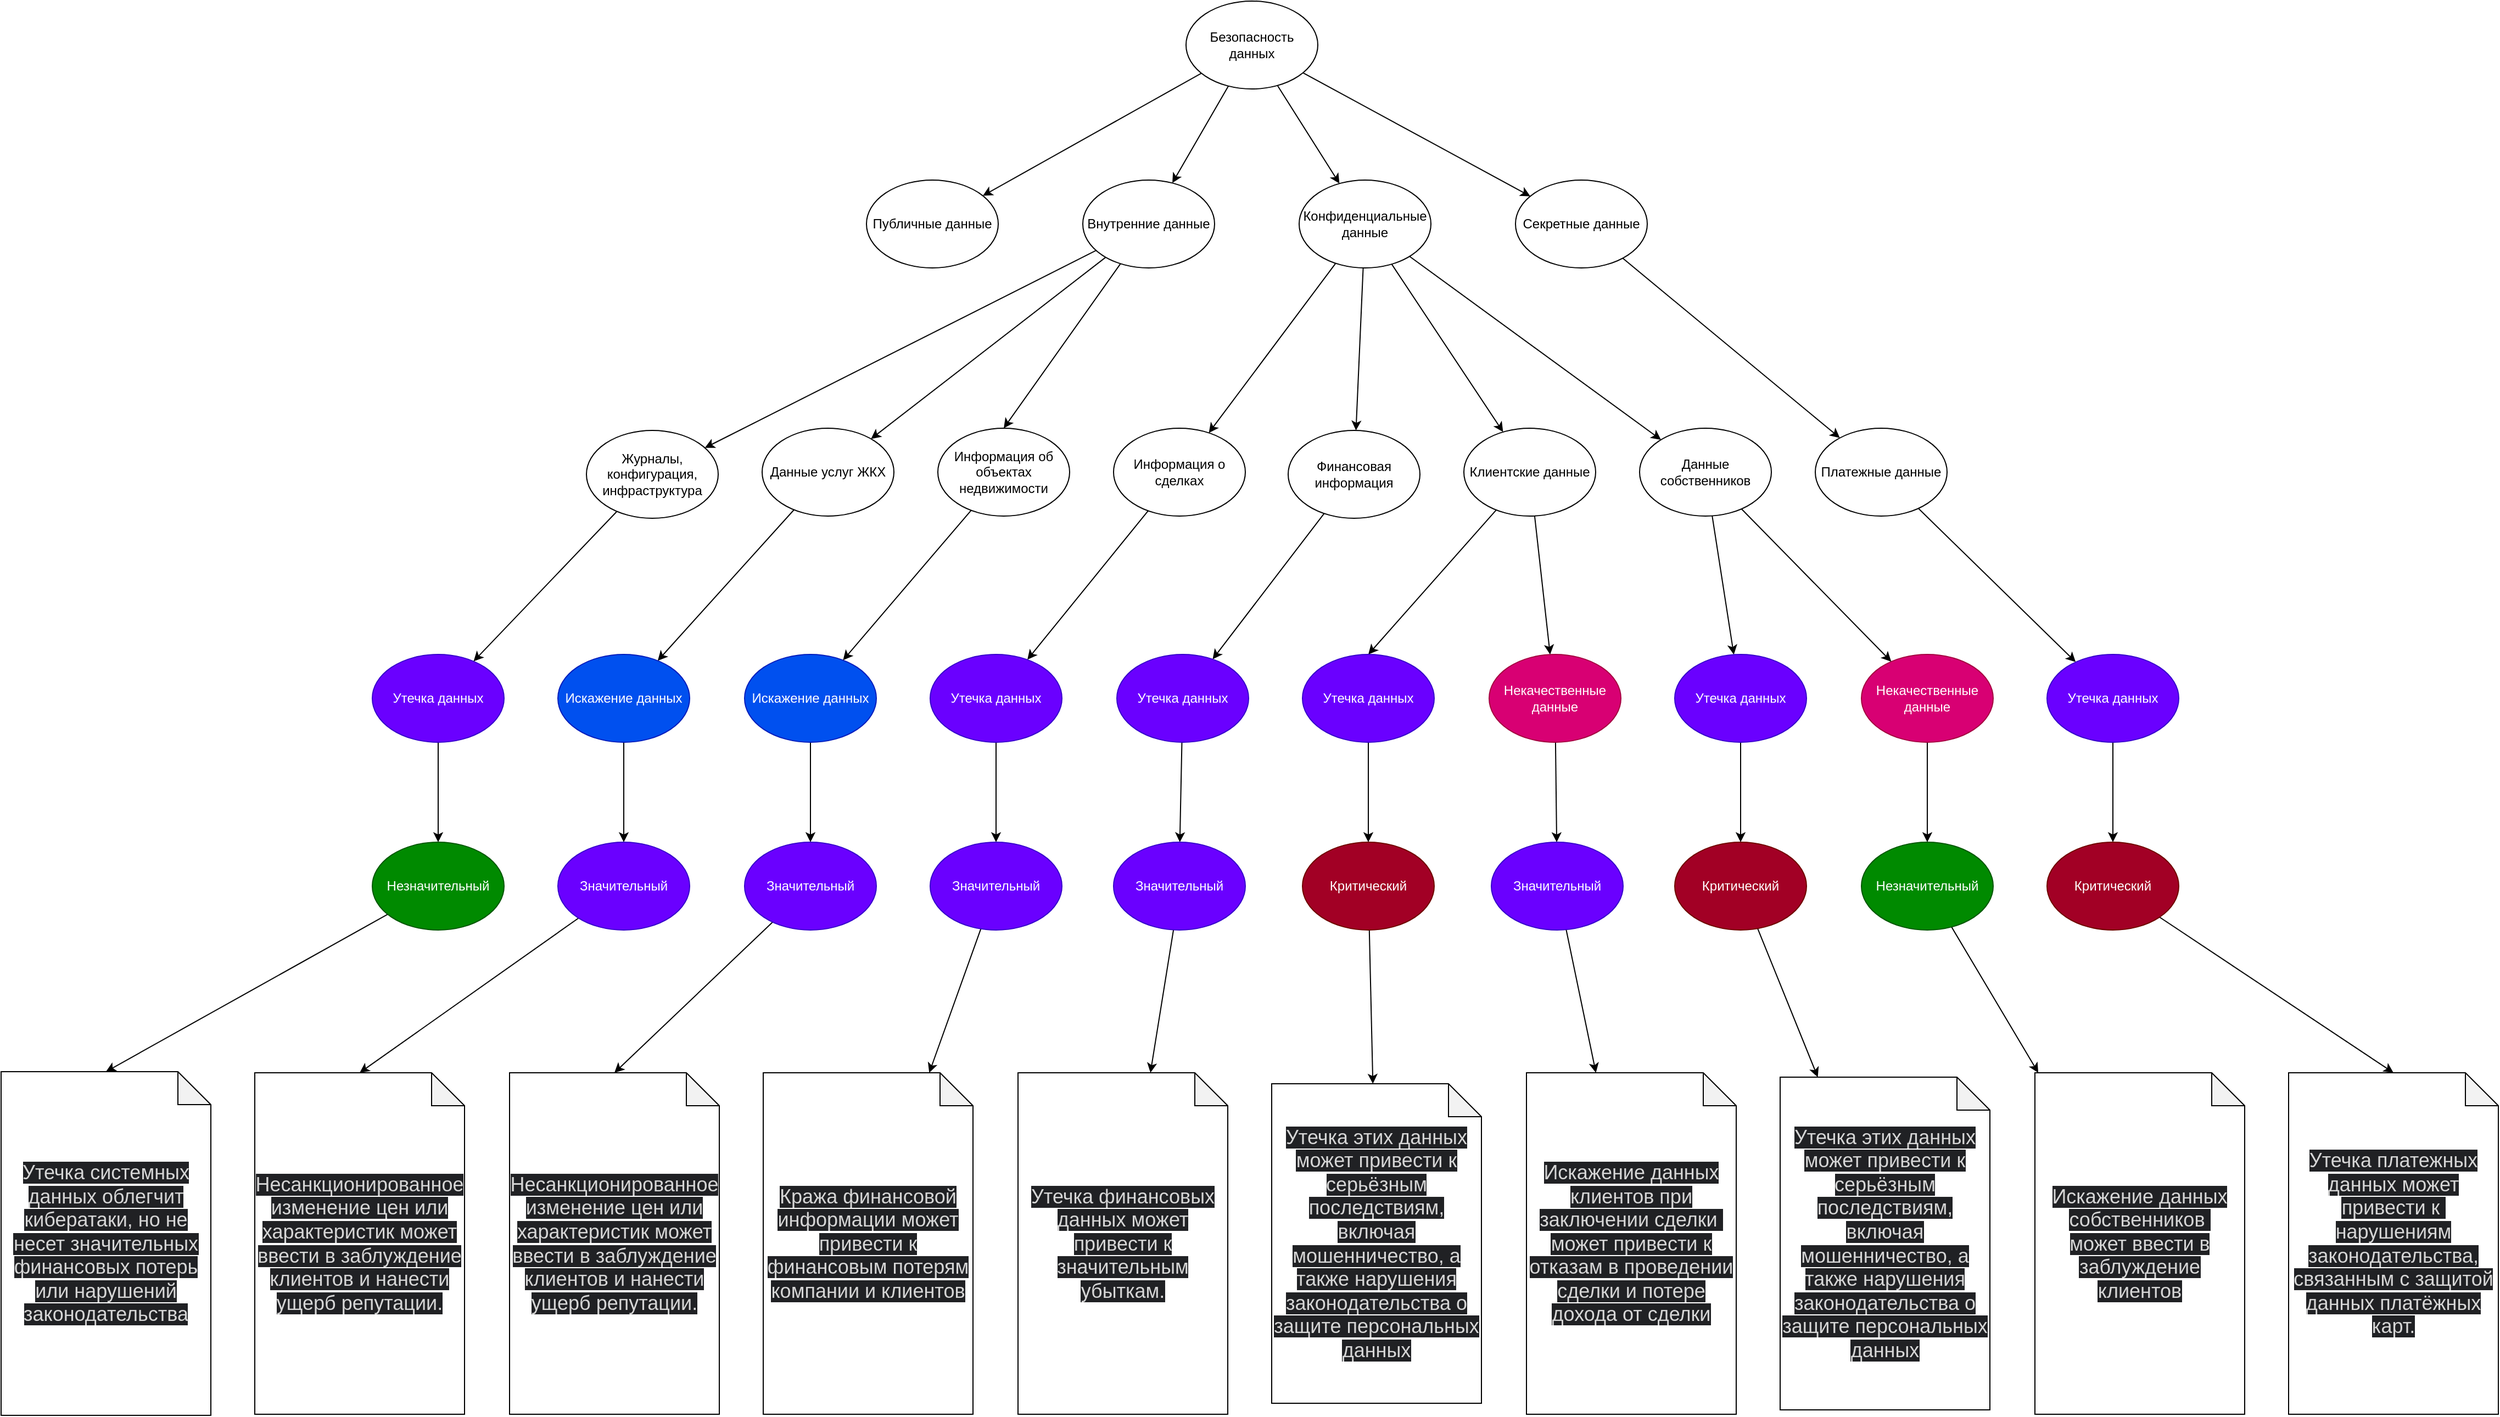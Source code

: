 <mxfile border="50" scale="3" compressed="false" locked="false" version="24.7.17">
  <diagram name="Blank" id="YmL12bMKpDGza6XwsDPr">
    <mxGraphModel dx="3284" dy="2010" grid="0" gridSize="10" guides="1" tooltips="1" connect="1" arrows="1" fold="1" page="0" pageScale="1" pageWidth="827" pageHeight="1169" background="none" math="1" shadow="0">
      <root>
        <mxCell id="X5NqExCQtvZxIxQ7pmgY-0" />
        <mxCell id="1" parent="X5NqExCQtvZxIxQ7pmgY-0" />
        <mxCell id="iUF3AZ4xDHUMgEFbk4HD-5" style="rounded=0;orthogonalLoop=1;jettySize=auto;html=1;" parent="1" source="iUF3AZ4xDHUMgEFbk4HD-4" target="iUF3AZ4xDHUMgEFbk4HD-8" edge="1">
          <mxGeometry relative="1" as="geometry">
            <mxPoint x="279" y="98.412" as="targetPoint" />
          </mxGeometry>
        </mxCell>
        <mxCell id="iUF3AZ4xDHUMgEFbk4HD-11" value="" style="rounded=0;orthogonalLoop=1;jettySize=auto;html=1;" parent="1" source="iUF3AZ4xDHUMgEFbk4HD-4" target="iUF3AZ4xDHUMgEFbk4HD-9" edge="1">
          <mxGeometry relative="1" as="geometry" />
        </mxCell>
        <mxCell id="iUF3AZ4xDHUMgEFbk4HD-13" value="" style="rounded=0;orthogonalLoop=1;jettySize=auto;html=1;" parent="1" source="iUF3AZ4xDHUMgEFbk4HD-4" target="iUF3AZ4xDHUMgEFbk4HD-12" edge="1">
          <mxGeometry relative="1" as="geometry" />
        </mxCell>
        <mxCell id="iUF3AZ4xDHUMgEFbk4HD-15" value="" style="rounded=0;orthogonalLoop=1;jettySize=auto;html=1;" parent="1" source="iUF3AZ4xDHUMgEFbk4HD-4" target="iUF3AZ4xDHUMgEFbk4HD-14" edge="1">
          <mxGeometry relative="1" as="geometry" />
        </mxCell>
        <mxCell id="iUF3AZ4xDHUMgEFbk4HD-4" value="Безопасность данных" style="ellipse;whiteSpace=wrap;html=1;" parent="1" vertex="1">
          <mxGeometry x="377" y="-40" width="120" height="80" as="geometry" />
        </mxCell>
        <mxCell id="iUF3AZ4xDHUMgEFbk4HD-8" value="Публичные данные" style="ellipse;whiteSpace=wrap;html=1;" parent="1" vertex="1">
          <mxGeometry x="86" y="123.002" width="120" height="80" as="geometry" />
        </mxCell>
        <mxCell id="L0yhtiMxKiU-OxAI1r1Y-7" style="rounded=0;orthogonalLoop=1;jettySize=auto;html=1;" edge="1" parent="1" source="iUF3AZ4xDHUMgEFbk4HD-9" target="L0yhtiMxKiU-OxAI1r1Y-6">
          <mxGeometry relative="1" as="geometry" />
        </mxCell>
        <mxCell id="L0yhtiMxKiU-OxAI1r1Y-9" style="rounded=0;orthogonalLoop=1;jettySize=auto;html=1;entryX=0.5;entryY=0;entryDx=0;entryDy=0;" edge="1" parent="1" source="iUF3AZ4xDHUMgEFbk4HD-9" target="L0yhtiMxKiU-OxAI1r1Y-8">
          <mxGeometry relative="1" as="geometry" />
        </mxCell>
        <mxCell id="L0yhtiMxKiU-OxAI1r1Y-15" style="rounded=0;orthogonalLoop=1;jettySize=auto;html=1;" edge="1" parent="1" source="iUF3AZ4xDHUMgEFbk4HD-9" target="L0yhtiMxKiU-OxAI1r1Y-14">
          <mxGeometry relative="1" as="geometry" />
        </mxCell>
        <mxCell id="iUF3AZ4xDHUMgEFbk4HD-9" value="Внутренние данные" style="ellipse;whiteSpace=wrap;html=1;" parent="1" vertex="1">
          <mxGeometry x="283" y="123" width="120" height="80" as="geometry" />
        </mxCell>
        <mxCell id="wKMJWpAbcCPycHeCVbr1-2" value="" style="rounded=0;orthogonalLoop=1;jettySize=auto;html=1;" parent="1" source="iUF3AZ4xDHUMgEFbk4HD-12" target="wKMJWpAbcCPycHeCVbr1-1" edge="1">
          <mxGeometry relative="1" as="geometry" />
        </mxCell>
        <mxCell id="wKMJWpAbcCPycHeCVbr1-7" value="" style="rounded=0;orthogonalLoop=1;jettySize=auto;html=1;" parent="1" source="iUF3AZ4xDHUMgEFbk4HD-12" target="wKMJWpAbcCPycHeCVbr1-6" edge="1">
          <mxGeometry relative="1" as="geometry" />
        </mxCell>
        <mxCell id="L0yhtiMxKiU-OxAI1r1Y-11" style="rounded=0;orthogonalLoop=1;jettySize=auto;html=1;" edge="1" parent="1" source="iUF3AZ4xDHUMgEFbk4HD-12" target="L0yhtiMxKiU-OxAI1r1Y-10">
          <mxGeometry relative="1" as="geometry" />
        </mxCell>
        <mxCell id="L0yhtiMxKiU-OxAI1r1Y-13" style="rounded=0;orthogonalLoop=1;jettySize=auto;html=1;" edge="1" parent="1" source="iUF3AZ4xDHUMgEFbk4HD-12" target="L0yhtiMxKiU-OxAI1r1Y-12">
          <mxGeometry relative="1" as="geometry" />
        </mxCell>
        <mxCell id="iUF3AZ4xDHUMgEFbk4HD-12" value="Конфиденциальные данные" style="ellipse;whiteSpace=wrap;html=1;" parent="1" vertex="1">
          <mxGeometry x="480" y="123" width="120" height="80" as="geometry" />
        </mxCell>
        <mxCell id="L0yhtiMxKiU-OxAI1r1Y-23" style="rounded=0;orthogonalLoop=1;jettySize=auto;html=1;" edge="1" parent="1" source="iUF3AZ4xDHUMgEFbk4HD-14" target="L0yhtiMxKiU-OxAI1r1Y-22">
          <mxGeometry relative="1" as="geometry" />
        </mxCell>
        <mxCell id="iUF3AZ4xDHUMgEFbk4HD-14" value="Секретные данные" style="ellipse;whiteSpace=wrap;html=1;" parent="1" vertex="1">
          <mxGeometry x="677" y="123" width="120" height="80" as="geometry" />
        </mxCell>
        <mxCell id="L0yhtiMxKiU-OxAI1r1Y-35" style="rounded=0;orthogonalLoop=1;jettySize=auto;html=1;" edge="1" parent="1" source="wKMJWpAbcCPycHeCVbr1-1" target="L0yhtiMxKiU-OxAI1r1Y-34">
          <mxGeometry relative="1" as="geometry" />
        </mxCell>
        <mxCell id="wKMJWpAbcCPycHeCVbr1-1" value="Информация о сделках" style="ellipse;whiteSpace=wrap;html=1;" parent="1" vertex="1">
          <mxGeometry x="311" y="349" width="120" height="80" as="geometry" />
        </mxCell>
        <mxCell id="L0yhtiMxKiU-OxAI1r1Y-20" style="rounded=0;orthogonalLoop=1;jettySize=auto;html=1;entryX=0.5;entryY=0;entryDx=0;entryDy=0;" edge="1" parent="1" source="wKMJWpAbcCPycHeCVbr1-6" target="L0yhtiMxKiU-OxAI1r1Y-19">
          <mxGeometry relative="1" as="geometry" />
        </mxCell>
        <mxCell id="L0yhtiMxKiU-OxAI1r1Y-39" style="rounded=0;orthogonalLoop=1;jettySize=auto;html=1;" edge="1" parent="1" source="wKMJWpAbcCPycHeCVbr1-6" target="L0yhtiMxKiU-OxAI1r1Y-38">
          <mxGeometry relative="1" as="geometry" />
        </mxCell>
        <mxCell id="wKMJWpAbcCPycHeCVbr1-6" value="Клиентские данные" style="ellipse;whiteSpace=wrap;html=1;" parent="1" vertex="1">
          <mxGeometry x="630" y="349" width="120" height="80" as="geometry" />
        </mxCell>
        <mxCell id="L0yhtiMxKiU-OxAI1r1Y-54" style="rounded=0;orthogonalLoop=1;jettySize=auto;html=1;" edge="1" parent="1" source="L0yhtiMxKiU-OxAI1r1Y-1" target="L0yhtiMxKiU-OxAI1r1Y-53">
          <mxGeometry relative="1" as="geometry" />
        </mxCell>
        <mxCell id="L0yhtiMxKiU-OxAI1r1Y-1" value="Утечка данных" style="ellipse;whiteSpace=wrap;html=1;fillColor=#6a00ff;fontColor=#ffffff;strokeColor=#3700CC;" vertex="1" parent="1">
          <mxGeometry x="-364" y="555" width="120" height="80" as="geometry" />
        </mxCell>
        <mxCell id="L0yhtiMxKiU-OxAI1r1Y-52" style="rounded=0;orthogonalLoop=1;jettySize=auto;html=1;" edge="1" parent="1" source="L0yhtiMxKiU-OxAI1r1Y-3" target="L0yhtiMxKiU-OxAI1r1Y-51">
          <mxGeometry relative="1" as="geometry" />
        </mxCell>
        <mxCell id="L0yhtiMxKiU-OxAI1r1Y-3" value="Искажение данных" style="ellipse;whiteSpace=wrap;html=1;fillColor=#0050ef;fontColor=#ffffff;strokeColor=#001DBC;" vertex="1" parent="1">
          <mxGeometry x="-25" y="555" width="120" height="80" as="geometry" />
        </mxCell>
        <mxCell id="L0yhtiMxKiU-OxAI1r1Y-45" style="rounded=0;orthogonalLoop=1;jettySize=auto;html=1;" edge="1" parent="1" source="L0yhtiMxKiU-OxAI1r1Y-4" target="L0yhtiMxKiU-OxAI1r1Y-43">
          <mxGeometry relative="1" as="geometry" />
        </mxCell>
        <mxCell id="L0yhtiMxKiU-OxAI1r1Y-4" value="Некачественные данные" style="ellipse;whiteSpace=wrap;html=1;fillColor=#d80073;fontColor=#ffffff;strokeColor=#A50040;" vertex="1" parent="1">
          <mxGeometry x="992" y="555" width="120" height="80" as="geometry" />
        </mxCell>
        <mxCell id="L0yhtiMxKiU-OxAI1r1Y-16" style="rounded=0;orthogonalLoop=1;jettySize=auto;html=1;" edge="1" parent="1" source="L0yhtiMxKiU-OxAI1r1Y-6" target="L0yhtiMxKiU-OxAI1r1Y-1">
          <mxGeometry relative="1" as="geometry" />
        </mxCell>
        <mxCell id="L0yhtiMxKiU-OxAI1r1Y-6" value="Журналы, конфигурация,&lt;div&gt;инфраструктура&lt;/div&gt;" style="ellipse;whiteSpace=wrap;html=1;" vertex="1" parent="1">
          <mxGeometry x="-169" y="351" width="120" height="80" as="geometry" />
        </mxCell>
        <mxCell id="L0yhtiMxKiU-OxAI1r1Y-18" style="rounded=0;orthogonalLoop=1;jettySize=auto;html=1;" edge="1" parent="1" source="L0yhtiMxKiU-OxAI1r1Y-8" target="L0yhtiMxKiU-OxAI1r1Y-3">
          <mxGeometry relative="1" as="geometry" />
        </mxCell>
        <mxCell id="L0yhtiMxKiU-OxAI1r1Y-8" value="Информация об объектах недвижимости" style="ellipse;whiteSpace=wrap;html=1;" vertex="1" parent="1">
          <mxGeometry x="151" y="349" width="120" height="80" as="geometry" />
        </mxCell>
        <mxCell id="L0yhtiMxKiU-OxAI1r1Y-25" style="rounded=0;orthogonalLoop=1;jettySize=auto;html=1;" edge="1" parent="1" source="L0yhtiMxKiU-OxAI1r1Y-10" target="L0yhtiMxKiU-OxAI1r1Y-24">
          <mxGeometry relative="1" as="geometry" />
        </mxCell>
        <mxCell id="L0yhtiMxKiU-OxAI1r1Y-10" value="Финансовая информация" style="ellipse;whiteSpace=wrap;html=1;" vertex="1" parent="1">
          <mxGeometry x="470" y="351" width="120" height="80" as="geometry" />
        </mxCell>
        <mxCell id="L0yhtiMxKiU-OxAI1r1Y-21" style="rounded=0;orthogonalLoop=1;jettySize=auto;html=1;" edge="1" parent="1" source="L0yhtiMxKiU-OxAI1r1Y-12" target="L0yhtiMxKiU-OxAI1r1Y-27">
          <mxGeometry relative="1" as="geometry" />
        </mxCell>
        <mxCell id="L0yhtiMxKiU-OxAI1r1Y-26" style="rounded=0;orthogonalLoop=1;jettySize=auto;html=1;" edge="1" parent="1" source="L0yhtiMxKiU-OxAI1r1Y-12" target="L0yhtiMxKiU-OxAI1r1Y-4">
          <mxGeometry relative="1" as="geometry" />
        </mxCell>
        <mxCell id="L0yhtiMxKiU-OxAI1r1Y-12" value="Данные собственников" style="ellipse;whiteSpace=wrap;html=1;" vertex="1" parent="1">
          <mxGeometry x="790" y="349" width="120" height="80" as="geometry" />
        </mxCell>
        <mxCell id="L0yhtiMxKiU-OxAI1r1Y-17" style="rounded=0;orthogonalLoop=1;jettySize=auto;html=1;" edge="1" parent="1" source="L0yhtiMxKiU-OxAI1r1Y-14" target="L0yhtiMxKiU-OxAI1r1Y-37">
          <mxGeometry relative="1" as="geometry" />
        </mxCell>
        <mxCell id="L0yhtiMxKiU-OxAI1r1Y-14" value="Данные услуг ЖКХ" style="ellipse;whiteSpace=wrap;html=1;" vertex="1" parent="1">
          <mxGeometry x="-9" y="349" width="120" height="80" as="geometry" />
        </mxCell>
        <mxCell id="L0yhtiMxKiU-OxAI1r1Y-59" style="rounded=0;orthogonalLoop=1;jettySize=auto;html=1;" edge="1" parent="1" source="L0yhtiMxKiU-OxAI1r1Y-19" target="L0yhtiMxKiU-OxAI1r1Y-58">
          <mxGeometry relative="1" as="geometry" />
        </mxCell>
        <mxCell id="L0yhtiMxKiU-OxAI1r1Y-19" value="Утечка данных" style="ellipse;whiteSpace=wrap;html=1;fillColor=#6a00ff;fontColor=#ffffff;strokeColor=#3700CC;" vertex="1" parent="1">
          <mxGeometry x="483" y="555" width="120" height="80" as="geometry" />
        </mxCell>
        <mxCell id="L0yhtiMxKiU-OxAI1r1Y-33" style="rounded=0;orthogonalLoop=1;jettySize=auto;html=1;" edge="1" parent="1" source="L0yhtiMxKiU-OxAI1r1Y-22" target="L0yhtiMxKiU-OxAI1r1Y-32">
          <mxGeometry relative="1" as="geometry" />
        </mxCell>
        <mxCell id="L0yhtiMxKiU-OxAI1r1Y-22" value="Платежные данные" style="ellipse;whiteSpace=wrap;html=1;" vertex="1" parent="1">
          <mxGeometry x="950" y="349" width="120" height="80" as="geometry" />
        </mxCell>
        <mxCell id="L0yhtiMxKiU-OxAI1r1Y-46" style="rounded=0;orthogonalLoop=1;jettySize=auto;html=1;" edge="1" parent="1" source="L0yhtiMxKiU-OxAI1r1Y-24">
          <mxGeometry relative="1" as="geometry">
            <mxPoint x="371.36" y="726.001" as="targetPoint" />
          </mxGeometry>
        </mxCell>
        <mxCell id="L0yhtiMxKiU-OxAI1r1Y-24" value="Утечка данных" style="ellipse;whiteSpace=wrap;html=1;fillColor=#6a00ff;fontColor=#ffffff;strokeColor=#3700CC;" vertex="1" parent="1">
          <mxGeometry x="314" y="555" width="120" height="80" as="geometry" />
        </mxCell>
        <mxCell id="L0yhtiMxKiU-OxAI1r1Y-57" style="rounded=0;orthogonalLoop=1;jettySize=auto;html=1;" edge="1" parent="1" source="L0yhtiMxKiU-OxAI1r1Y-27" target="L0yhtiMxKiU-OxAI1r1Y-55">
          <mxGeometry relative="1" as="geometry" />
        </mxCell>
        <mxCell id="L0yhtiMxKiU-OxAI1r1Y-27" value="Утечка данных" style="ellipse;whiteSpace=wrap;html=1;fillColor=#6a00ff;fontColor=#ffffff;strokeColor=#3700CC;" vertex="1" parent="1">
          <mxGeometry x="822" y="555" width="120" height="80" as="geometry" />
        </mxCell>
        <mxCell id="L0yhtiMxKiU-OxAI1r1Y-48" style="rounded=0;orthogonalLoop=1;jettySize=auto;html=1;" edge="1" parent="1" source="L0yhtiMxKiU-OxAI1r1Y-32" target="L0yhtiMxKiU-OxAI1r1Y-47">
          <mxGeometry relative="1" as="geometry" />
        </mxCell>
        <mxCell id="L0yhtiMxKiU-OxAI1r1Y-32" value="Утечка данных" style="ellipse;whiteSpace=wrap;html=1;fillColor=#6a00ff;fontColor=#ffffff;strokeColor=#3700CC;" vertex="1" parent="1">
          <mxGeometry x="1161" y="555" width="120" height="80" as="geometry" />
        </mxCell>
        <mxCell id="L0yhtiMxKiU-OxAI1r1Y-61" style="rounded=0;orthogonalLoop=1;jettySize=auto;html=1;" edge="1" parent="1" source="L0yhtiMxKiU-OxAI1r1Y-34" target="L0yhtiMxKiU-OxAI1r1Y-60">
          <mxGeometry relative="1" as="geometry" />
        </mxCell>
        <mxCell id="L0yhtiMxKiU-OxAI1r1Y-34" value="Утечка данных" style="ellipse;whiteSpace=wrap;html=1;fillColor=#6a00ff;fontColor=#ffffff;strokeColor=#3700CC;" vertex="1" parent="1">
          <mxGeometry x="144" y="555" width="120" height="80" as="geometry" />
        </mxCell>
        <mxCell id="L0yhtiMxKiU-OxAI1r1Y-50" style="rounded=0;orthogonalLoop=1;jettySize=auto;html=1;" edge="1" parent="1" source="L0yhtiMxKiU-OxAI1r1Y-37" target="L0yhtiMxKiU-OxAI1r1Y-49">
          <mxGeometry relative="1" as="geometry" />
        </mxCell>
        <mxCell id="L0yhtiMxKiU-OxAI1r1Y-37" value="Искажение данных" style="ellipse;whiteSpace=wrap;html=1;fillColor=#0050ef;fontColor=#ffffff;strokeColor=#001DBC;" vertex="1" parent="1">
          <mxGeometry x="-195" y="555" width="120" height="80" as="geometry" />
        </mxCell>
        <mxCell id="L0yhtiMxKiU-OxAI1r1Y-44" style="rounded=0;orthogonalLoop=1;jettySize=auto;html=1;" edge="1" parent="1" source="L0yhtiMxKiU-OxAI1r1Y-38" target="L0yhtiMxKiU-OxAI1r1Y-41">
          <mxGeometry relative="1" as="geometry" />
        </mxCell>
        <mxCell id="L0yhtiMxKiU-OxAI1r1Y-38" value="Некачественные данные" style="ellipse;whiteSpace=wrap;html=1;fillColor=#d80073;fontColor=#ffffff;strokeColor=#A50040;" vertex="1" parent="1">
          <mxGeometry x="653" y="555" width="120" height="80" as="geometry" />
        </mxCell>
        <mxCell id="L0yhtiMxKiU-OxAI1r1Y-77" style="rounded=0;orthogonalLoop=1;jettySize=auto;html=1;" edge="1" parent="1" source="L0yhtiMxKiU-OxAI1r1Y-41" target="L0yhtiMxKiU-OxAI1r1Y-75">
          <mxGeometry relative="1" as="geometry" />
        </mxCell>
        <mxCell id="L0yhtiMxKiU-OxAI1r1Y-41" value="Значительный" style="ellipse;whiteSpace=wrap;html=1;fillColor=#6a00ff;fontColor=#ffffff;strokeColor=#3700CC;" vertex="1" parent="1">
          <mxGeometry x="655" y="726" width="120" height="80" as="geometry" />
        </mxCell>
        <mxCell id="L0yhtiMxKiU-OxAI1r1Y-73" style="rounded=0;orthogonalLoop=1;jettySize=auto;html=1;" edge="1" parent="1" target="L0yhtiMxKiU-OxAI1r1Y-71">
          <mxGeometry relative="1" as="geometry">
            <mxPoint x="365.568" y="805.836" as="sourcePoint" />
          </mxGeometry>
        </mxCell>
        <mxCell id="L0yhtiMxKiU-OxAI1r1Y-76" style="rounded=0;orthogonalLoop=1;jettySize=auto;html=1;" edge="1" parent="1" source="L0yhtiMxKiU-OxAI1r1Y-43" target="L0yhtiMxKiU-OxAI1r1Y-74">
          <mxGeometry relative="1" as="geometry" />
        </mxCell>
        <mxCell id="L0yhtiMxKiU-OxAI1r1Y-43" value="Незначительный" style="ellipse;whiteSpace=wrap;html=1;fillColor=#008a00;fontColor=#ffffff;strokeColor=#005700;" vertex="1" parent="1">
          <mxGeometry x="992" y="726" width="120" height="80" as="geometry" />
        </mxCell>
        <mxCell id="L0yhtiMxKiU-OxAI1r1Y-72" style="rounded=0;orthogonalLoop=1;jettySize=auto;html=1;entryX=0.5;entryY=0;entryDx=0;entryDy=0;entryPerimeter=0;" edge="1" parent="1" source="L0yhtiMxKiU-OxAI1r1Y-47" target="L0yhtiMxKiU-OxAI1r1Y-70">
          <mxGeometry relative="1" as="geometry" />
        </mxCell>
        <mxCell id="L0yhtiMxKiU-OxAI1r1Y-47" value="Критический" style="ellipse;whiteSpace=wrap;html=1;fillColor=#a20025;fontColor=#ffffff;strokeColor=#6F0000;" vertex="1" parent="1">
          <mxGeometry x="1161" y="726" width="120" height="80" as="geometry" />
        </mxCell>
        <mxCell id="L0yhtiMxKiU-OxAI1r1Y-81" style="rounded=0;orthogonalLoop=1;jettySize=auto;html=1;entryX=0.5;entryY=0;entryDx=0;entryDy=0;entryPerimeter=0;" edge="1" parent="1" source="L0yhtiMxKiU-OxAI1r1Y-49" target="L0yhtiMxKiU-OxAI1r1Y-80">
          <mxGeometry relative="1" as="geometry" />
        </mxCell>
        <mxCell id="L0yhtiMxKiU-OxAI1r1Y-49" value="Значительный" style="ellipse;whiteSpace=wrap;html=1;fillColor=#6a00ff;fontColor=#ffffff;strokeColor=#3700CC;" vertex="1" parent="1">
          <mxGeometry x="-195" y="726" width="120" height="80" as="geometry" />
        </mxCell>
        <mxCell id="L0yhtiMxKiU-OxAI1r1Y-83" style="rounded=0;orthogonalLoop=1;jettySize=auto;html=1;entryX=0.5;entryY=0;entryDx=0;entryDy=0;entryPerimeter=0;" edge="1" parent="1" source="L0yhtiMxKiU-OxAI1r1Y-51" target="L0yhtiMxKiU-OxAI1r1Y-82">
          <mxGeometry relative="1" as="geometry" />
        </mxCell>
        <mxCell id="L0yhtiMxKiU-OxAI1r1Y-51" value="Значительный" style="ellipse;whiteSpace=wrap;html=1;fillColor=#6a00ff;fontColor=#ffffff;strokeColor=#3700CC;" vertex="1" parent="1">
          <mxGeometry x="-25" y="726" width="120" height="80" as="geometry" />
        </mxCell>
        <mxCell id="L0yhtiMxKiU-OxAI1r1Y-65" style="rounded=0;orthogonalLoop=1;jettySize=auto;html=1;entryX=0.5;entryY=0;entryDx=0;entryDy=0;entryPerimeter=0;" edge="1" parent="1" source="L0yhtiMxKiU-OxAI1r1Y-53" target="L0yhtiMxKiU-OxAI1r1Y-63">
          <mxGeometry relative="1" as="geometry" />
        </mxCell>
        <mxCell id="L0yhtiMxKiU-OxAI1r1Y-53" value="Незначительный" style="ellipse;whiteSpace=wrap;html=1;fillColor=#008a00;fontColor=#ffffff;strokeColor=#005700;" vertex="1" parent="1">
          <mxGeometry x="-364" y="726" width="120" height="80" as="geometry" />
        </mxCell>
        <mxCell id="L0yhtiMxKiU-OxAI1r1Y-67" style="rounded=0;orthogonalLoop=1;jettySize=auto;html=1;" edge="1" parent="1" source="L0yhtiMxKiU-OxAI1r1Y-55" target="L0yhtiMxKiU-OxAI1r1Y-66">
          <mxGeometry relative="1" as="geometry" />
        </mxCell>
        <mxCell id="L0yhtiMxKiU-OxAI1r1Y-55" value="Критический" style="ellipse;whiteSpace=wrap;html=1;fillColor=#a20025;fontColor=#ffffff;strokeColor=#6F0000;" vertex="1" parent="1">
          <mxGeometry x="822" y="726" width="120" height="80" as="geometry" />
        </mxCell>
        <mxCell id="L0yhtiMxKiU-OxAI1r1Y-69" style="rounded=0;orthogonalLoop=1;jettySize=auto;html=1;" edge="1" parent="1" source="L0yhtiMxKiU-OxAI1r1Y-58" target="L0yhtiMxKiU-OxAI1r1Y-68">
          <mxGeometry relative="1" as="geometry" />
        </mxCell>
        <mxCell id="L0yhtiMxKiU-OxAI1r1Y-58" value="Критический" style="ellipse;whiteSpace=wrap;html=1;fillColor=#a20025;fontColor=#ffffff;strokeColor=#6F0000;" vertex="1" parent="1">
          <mxGeometry x="483" y="726" width="120" height="80" as="geometry" />
        </mxCell>
        <mxCell id="L0yhtiMxKiU-OxAI1r1Y-79" style="rounded=0;orthogonalLoop=1;jettySize=auto;html=1;" edge="1" parent="1" source="L0yhtiMxKiU-OxAI1r1Y-60" target="L0yhtiMxKiU-OxAI1r1Y-78">
          <mxGeometry relative="1" as="geometry" />
        </mxCell>
        <mxCell id="L0yhtiMxKiU-OxAI1r1Y-60" value="Значительный" style="ellipse;whiteSpace=wrap;html=1;fillColor=#6a00ff;fontColor=#ffffff;strokeColor=#3700CC;" vertex="1" parent="1">
          <mxGeometry x="144" y="726" width="120" height="80" as="geometry" />
        </mxCell>
        <mxCell id="L0yhtiMxKiU-OxAI1r1Y-63" value="&lt;span style=&quot;color: rgb(214, 214, 214); font-family: &amp;quot;YS Text&amp;quot;, sans-serif; font-size: 18px; text-align: left; white-space-collapse: preserve-breaks; background-color: rgb(32, 33, 36);&quot;&gt;Утечка системных данных облегчит кибератаки, но не несет значительных финансовых потерь или нарушений законодательства&lt;/span&gt;" style="shape=note;whiteSpace=wrap;html=1;backgroundOutline=1;darkOpacity=0.05;" vertex="1" parent="1">
          <mxGeometry x="-702" y="935" width="191" height="313" as="geometry" />
        </mxCell>
        <mxCell id="L0yhtiMxKiU-OxAI1r1Y-66" value="&lt;span style=&quot;color: rgb(214, 214, 214); font-family: &amp;quot;YS Text&amp;quot;, sans-serif; font-size: 18px; text-align: left; white-space-collapse: preserve-breaks; background-color: rgb(32, 33, 36);&quot;&gt;Утечка этих данных может привести к серьёзным последствиям, включая мошенничество, а также нарушения законодательства о защите персональных данных&lt;/span&gt;" style="shape=note;whiteSpace=wrap;html=1;backgroundOutline=1;darkOpacity=0.05;" vertex="1" parent="1">
          <mxGeometry x="918" y="940" width="191" height="303" as="geometry" />
        </mxCell>
        <mxCell id="L0yhtiMxKiU-OxAI1r1Y-68" value="&lt;span style=&quot;color: rgb(214, 214, 214); font-family: &amp;quot;YS Text&amp;quot;, sans-serif; font-size: 18px; text-align: left; white-space-collapse: preserve-breaks; background-color: rgb(32, 33, 36);&quot;&gt;Утечка этих данных может привести к серьёзным последствиям, включая мошенничество, а также нарушения законодательства о защите персональных данных&lt;/span&gt;" style="shape=note;whiteSpace=wrap;html=1;backgroundOutline=1;darkOpacity=0.05;" vertex="1" parent="1">
          <mxGeometry x="455" y="946" width="191" height="291" as="geometry" />
        </mxCell>
        <mxCell id="L0yhtiMxKiU-OxAI1r1Y-70" value="&lt;span style=&quot;color: rgb(214, 214, 214); font-family: &amp;quot;YS Text&amp;quot;, sans-serif; font-size: 18px; font-style: normal; font-variant-ligatures: normal; font-variant-caps: normal; font-weight: 400; letter-spacing: normal; orphans: 2; text-align: left; text-indent: 0px; text-transform: none; widows: 2; word-spacing: 0px; -webkit-text-stroke-width: 0px; white-space: pre-line; background-color: rgb(32, 33, 36); text-decoration-thickness: initial; text-decoration-style: initial; text-decoration-color: initial; display: inline !important; float: none;&quot;&gt;Утечка платежных данных может привести к&amp;nbsp; нарушениям законодательства, связанным с защитой данных платёжных карт.&lt;/span&gt;" style="shape=note;whiteSpace=wrap;html=1;backgroundOutline=1;darkOpacity=0.05;" vertex="1" parent="1">
          <mxGeometry x="1381" y="936" width="191" height="311" as="geometry" />
        </mxCell>
        <mxCell id="L0yhtiMxKiU-OxAI1r1Y-71" value="&lt;span style=&quot;color: rgb(214, 214, 214); font-family: &amp;quot;YS Text&amp;quot;, sans-serif; font-size: 18px; font-style: normal; font-variant-ligatures: normal; font-variant-caps: normal; font-weight: 400; letter-spacing: normal; orphans: 2; text-align: left; text-indent: 0px; text-transform: none; widows: 2; word-spacing: 0px; -webkit-text-stroke-width: 0px; white-space: pre-line; background-color: rgb(32, 33, 36); text-decoration-thickness: initial; text-decoration-style: initial; text-decoration-color: initial; display: inline !important; float: none;&quot;&gt;Утечка финансовых данных может привести к значительным убыткам.&lt;/span&gt;" style="shape=note;whiteSpace=wrap;html=1;backgroundOutline=1;darkOpacity=0.05;" vertex="1" parent="1">
          <mxGeometry x="224" y="936" width="191" height="311" as="geometry" />
        </mxCell>
        <mxCell id="L0yhtiMxKiU-OxAI1r1Y-74" value="&lt;span style=&quot;color: rgb(214, 214, 214); font-family: &amp;quot;YS Text&amp;quot;, sans-serif; font-size: 18px; font-style: normal; font-variant-ligatures: normal; font-variant-caps: normal; font-weight: 400; letter-spacing: normal; orphans: 2; text-align: left; text-indent: 0px; text-transform: none; widows: 2; word-spacing: 0px; -webkit-text-stroke-width: 0px; white-space: pre-line; background-color: rgb(32, 33, 36); text-decoration-thickness: initial; text-decoration-style: initial; text-decoration-color: initial; display: inline !important; float: none;&quot;&gt;Искажение данных собственников&amp;nbsp;&lt;/span&gt;&lt;div&gt;&lt;span style=&quot;color: rgb(214, 214, 214); font-family: &amp;quot;YS Text&amp;quot;, sans-serif; font-size: 18px; font-style: normal; font-variant-ligatures: normal; font-variant-caps: normal; font-weight: 400; letter-spacing: normal; orphans: 2; text-align: left; text-indent: 0px; text-transform: none; widows: 2; word-spacing: 0px; -webkit-text-stroke-width: 0px; white-space: pre-line; background-color: rgb(32, 33, 36); text-decoration-thickness: initial; text-decoration-style: initial; text-decoration-color: initial; display: inline !important; float: none;&quot;&gt;может ввести в заблуждение клиентов&lt;/span&gt;&lt;/div&gt;" style="shape=note;whiteSpace=wrap;html=1;backgroundOutline=1;darkOpacity=0.05;" vertex="1" parent="1">
          <mxGeometry x="1150" y="936" width="191" height="311" as="geometry" />
        </mxCell>
        <mxCell id="L0yhtiMxKiU-OxAI1r1Y-75" value="&lt;span style=&quot;color: rgb(214, 214, 214); font-family: &amp;quot;YS Text&amp;quot;, sans-serif; font-size: 18px; font-style: normal; font-variant-ligatures: normal; font-variant-caps: normal; font-weight: 400; letter-spacing: normal; orphans: 2; text-align: left; text-indent: 0px; text-transform: none; widows: 2; word-spacing: 0px; -webkit-text-stroke-width: 0px; white-space: pre-line; background-color: rgb(32, 33, 36); text-decoration-thickness: initial; text-decoration-style: initial; text-decoration-color: initial; display: inline !important; float: none;&quot;&gt;Искажение данных клиентов при заключении сделки&amp;nbsp;&lt;/span&gt;&lt;div&gt;&lt;span style=&quot;color: rgb(214, 214, 214); font-family: &amp;quot;YS Text&amp;quot;, sans-serif; font-size: 18px; font-style: normal; font-variant-ligatures: normal; font-variant-caps: normal; font-weight: 400; letter-spacing: normal; orphans: 2; text-align: left; text-indent: 0px; text-transform: none; widows: 2; word-spacing: 0px; -webkit-text-stroke-width: 0px; white-space: pre-line; background-color: rgb(32, 33, 36); text-decoration-thickness: initial; text-decoration-style: initial; text-decoration-color: initial; display: inline !important; float: none;&quot;&gt;может привести к отказам в проведении сделки и потере дохода от сделки&lt;/span&gt;&lt;/div&gt;" style="shape=note;whiteSpace=wrap;html=1;backgroundOutline=1;darkOpacity=0.05;" vertex="1" parent="1">
          <mxGeometry x="687" y="936" width="191" height="311" as="geometry" />
        </mxCell>
        <mxCell id="L0yhtiMxKiU-OxAI1r1Y-78" value="&lt;span style=&quot;color: rgb(214, 214, 214); font-family: &amp;quot;YS Text&amp;quot;, sans-serif; font-size: 18px; text-align: left; white-space-collapse: preserve-breaks; background-color: rgb(32, 33, 36);&quot;&gt;Кража финансовой информации может привести к финансовым потерям компании и клиентов&lt;/span&gt;" style="shape=note;whiteSpace=wrap;html=1;backgroundOutline=1;darkOpacity=0.05;" vertex="1" parent="1">
          <mxGeometry x="-8" y="936" width="191" height="311" as="geometry" />
        </mxCell>
        <mxCell id="L0yhtiMxKiU-OxAI1r1Y-80" value="&lt;span style=&quot;color: rgb(214, 214, 214); font-family: &amp;quot;YS Text&amp;quot;, sans-serif; font-size: 18px; text-align: left; white-space-collapse: preserve-breaks; background-color: rgb(32, 33, 36);&quot;&gt;Несанкционированное изменение цен или характеристик может ввести в заблуждение клиентов и нанести ущерб репутации.&lt;/span&gt;" style="shape=note;whiteSpace=wrap;html=1;backgroundOutline=1;darkOpacity=0.05;" vertex="1" parent="1">
          <mxGeometry x="-471" y="936" width="191" height="311" as="geometry" />
        </mxCell>
        <mxCell id="L0yhtiMxKiU-OxAI1r1Y-82" value="&lt;span style=&quot;color: rgb(214, 214, 214); font-family: &amp;quot;YS Text&amp;quot;, sans-serif; font-size: 18px; text-align: left; white-space-collapse: preserve-breaks; background-color: rgb(32, 33, 36);&quot;&gt;Несанкционированное изменение цен или характеристик может ввести в заблуждение клиентов и нанести ущерб репутации.&lt;/span&gt;" style="shape=note;whiteSpace=wrap;html=1;backgroundOutline=1;darkOpacity=0.05;" vertex="1" parent="1">
          <mxGeometry x="-239" y="936" width="191" height="311" as="geometry" />
        </mxCell>
        <mxCell id="L0yhtiMxKiU-OxAI1r1Y-84" value="Значительный" style="ellipse;whiteSpace=wrap;html=1;fillColor=#6a00ff;fontColor=#ffffff;strokeColor=#3700CC;" vertex="1" parent="1">
          <mxGeometry x="311" y="726" width="120" height="80" as="geometry" />
        </mxCell>
      </root>
    </mxGraphModel>
  </diagram>
</mxfile>
